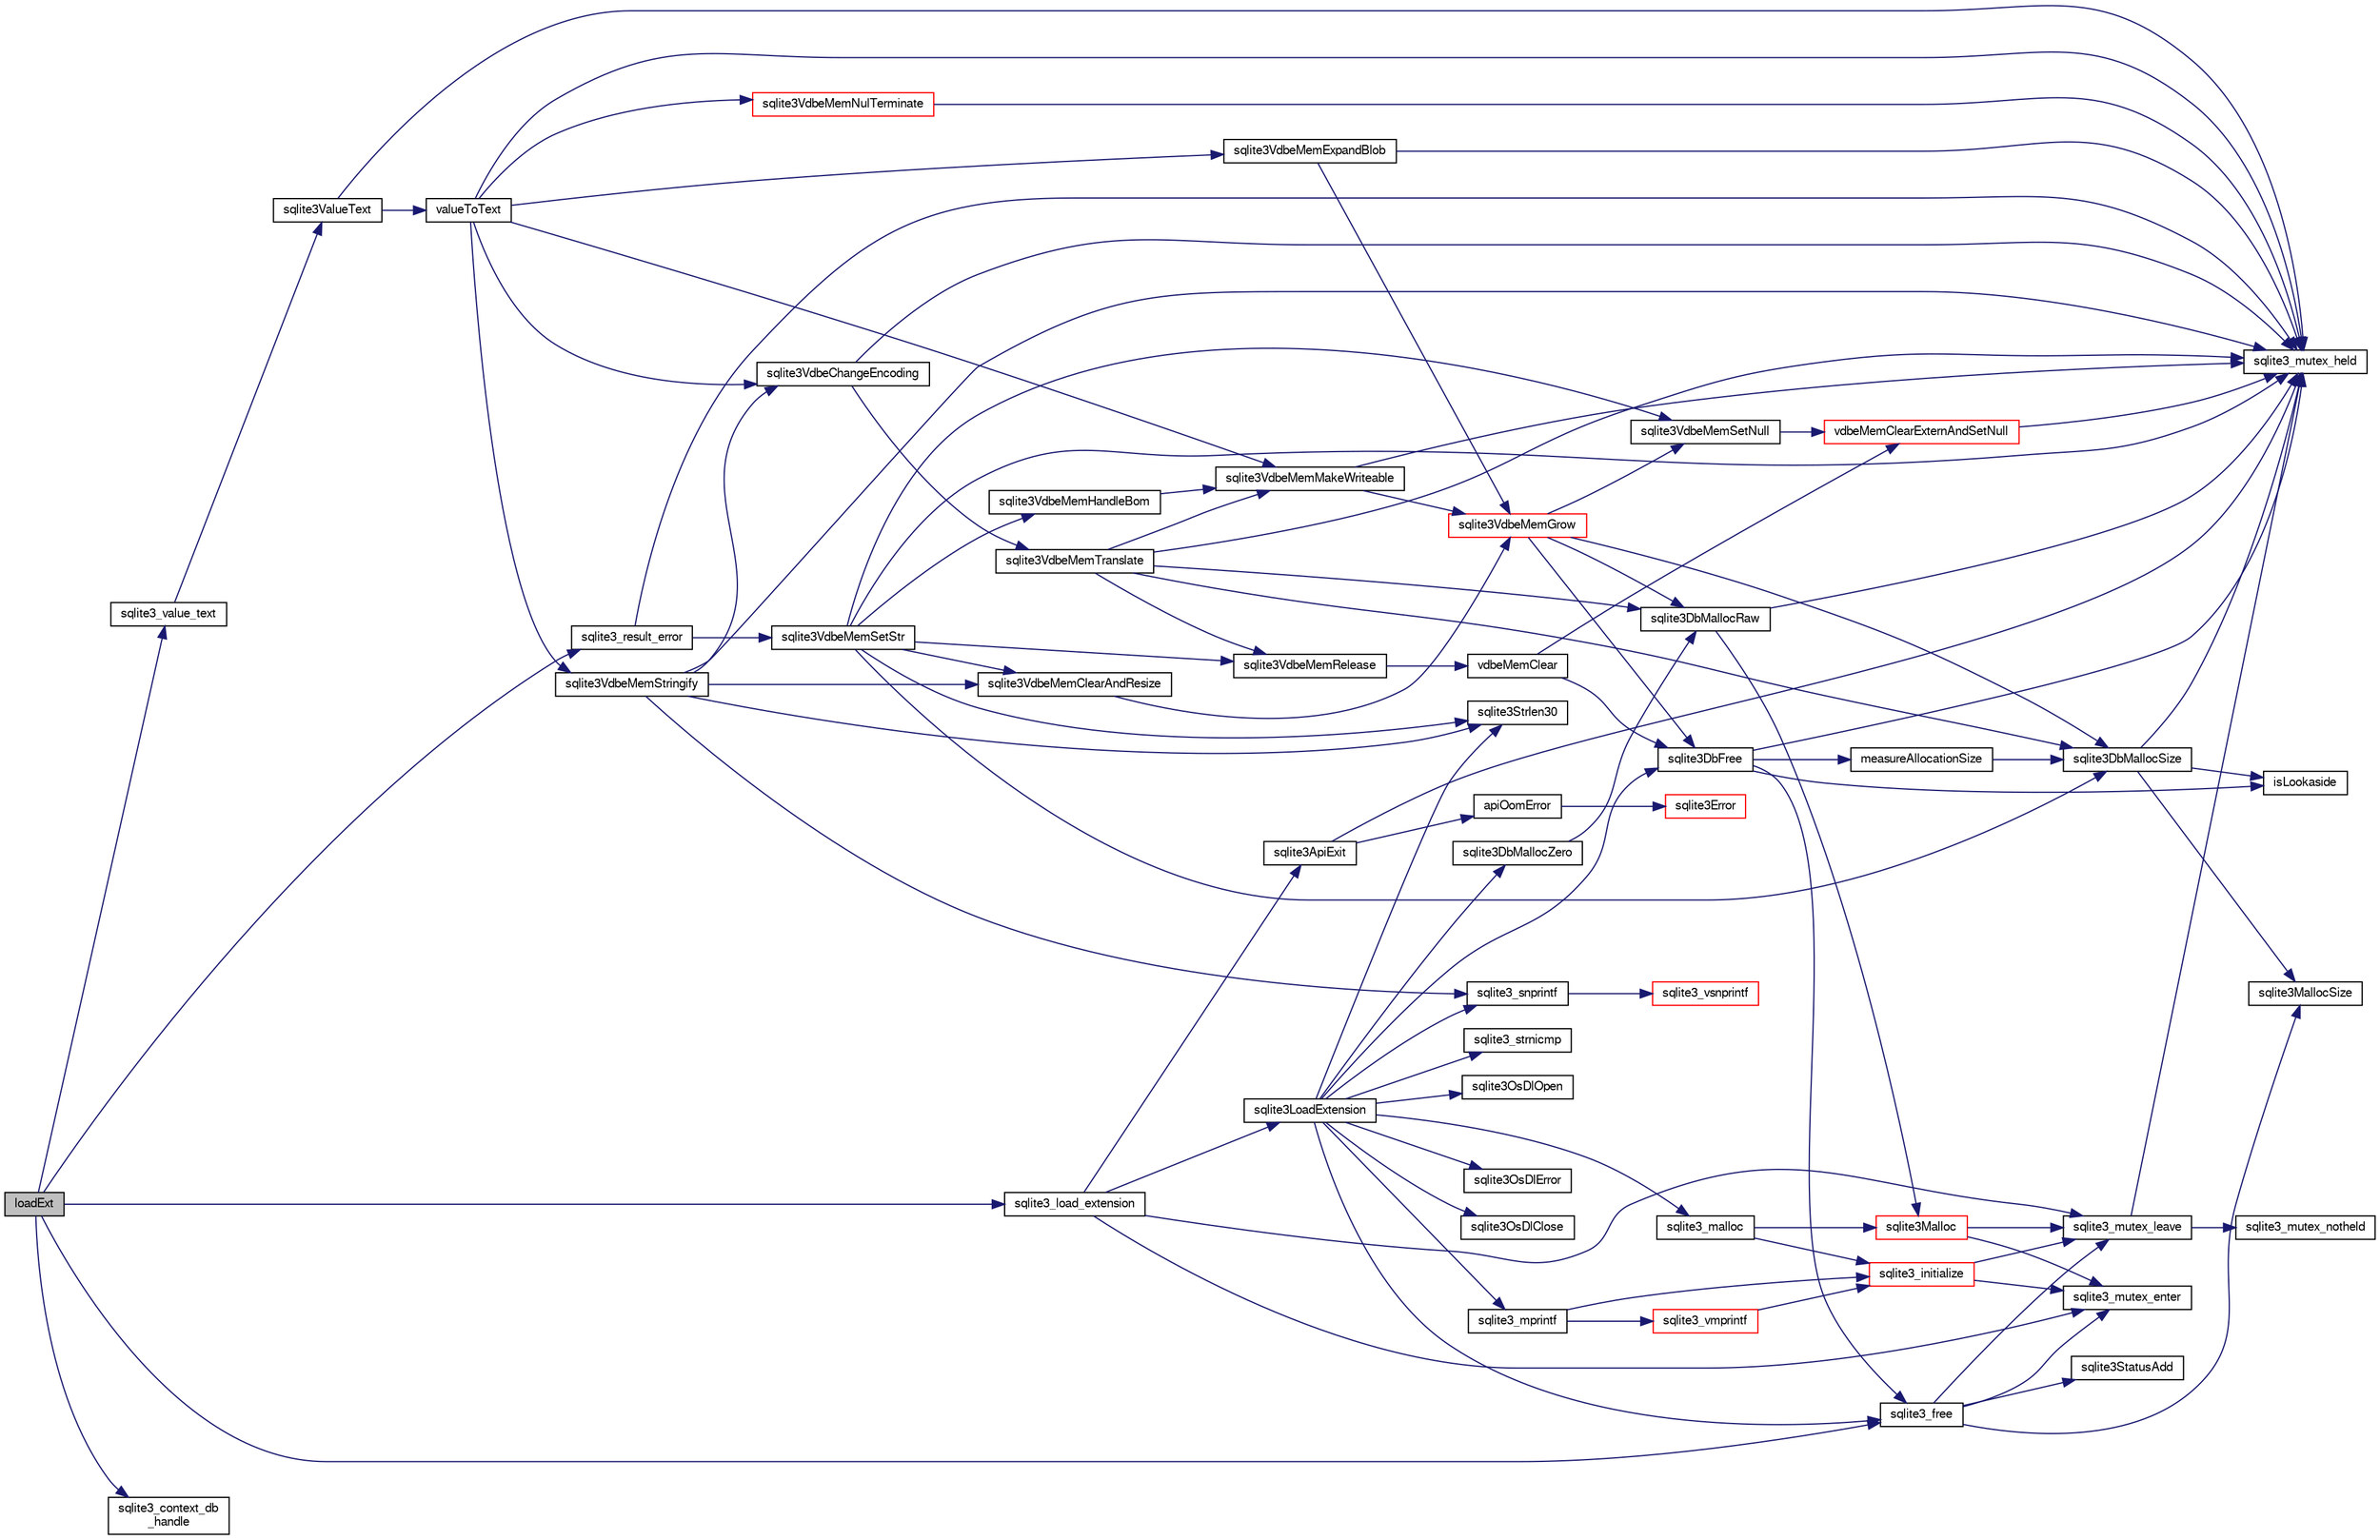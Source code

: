 digraph "loadExt"
{
  edge [fontname="FreeSans",fontsize="10",labelfontname="FreeSans",labelfontsize="10"];
  node [fontname="FreeSans",fontsize="10",shape=record];
  rankdir="LR";
  Node156770 [label="loadExt",height=0.2,width=0.4,color="black", fillcolor="grey75", style="filled", fontcolor="black"];
  Node156770 -> Node156771 [color="midnightblue",fontsize="10",style="solid",fontname="FreeSans"];
  Node156771 [label="sqlite3_value_text",height=0.2,width=0.4,color="black", fillcolor="white", style="filled",URL="$sqlite3_8c.html#aef2ace3239e6dd59c74110faa70f8171"];
  Node156771 -> Node156772 [color="midnightblue",fontsize="10",style="solid",fontname="FreeSans"];
  Node156772 [label="sqlite3ValueText",height=0.2,width=0.4,color="black", fillcolor="white", style="filled",URL="$sqlite3_8c.html#ad567a94e52d1adf81f4857fdba00a59b"];
  Node156772 -> Node156773 [color="midnightblue",fontsize="10",style="solid",fontname="FreeSans"];
  Node156773 [label="sqlite3_mutex_held",height=0.2,width=0.4,color="black", fillcolor="white", style="filled",URL="$sqlite3_8c.html#acf77da68932b6bc163c5e68547ecc3e7"];
  Node156772 -> Node156774 [color="midnightblue",fontsize="10",style="solid",fontname="FreeSans"];
  Node156774 [label="valueToText",height=0.2,width=0.4,color="black", fillcolor="white", style="filled",URL="$sqlite3_8c.html#abded1c4848e5c5901949c02af499044c"];
  Node156774 -> Node156773 [color="midnightblue",fontsize="10",style="solid",fontname="FreeSans"];
  Node156774 -> Node156775 [color="midnightblue",fontsize="10",style="solid",fontname="FreeSans"];
  Node156775 [label="sqlite3VdbeMemExpandBlob",height=0.2,width=0.4,color="black", fillcolor="white", style="filled",URL="$sqlite3_8c.html#afa1d06c05f058623f190c05aac4a5c7c"];
  Node156775 -> Node156773 [color="midnightblue",fontsize="10",style="solid",fontname="FreeSans"];
  Node156775 -> Node156776 [color="midnightblue",fontsize="10",style="solid",fontname="FreeSans"];
  Node156776 [label="sqlite3VdbeMemGrow",height=0.2,width=0.4,color="red", fillcolor="white", style="filled",URL="$sqlite3_8c.html#aba753c9690ae0ba31b5100945cf29447"];
  Node156776 -> Node156777 [color="midnightblue",fontsize="10",style="solid",fontname="FreeSans"];
  Node156777 [label="sqlite3DbMallocSize",height=0.2,width=0.4,color="black", fillcolor="white", style="filled",URL="$sqlite3_8c.html#aa397e5a8a03495203a0767abf0a71f86"];
  Node156777 -> Node156778 [color="midnightblue",fontsize="10",style="solid",fontname="FreeSans"];
  Node156778 [label="sqlite3MallocSize",height=0.2,width=0.4,color="black", fillcolor="white", style="filled",URL="$sqlite3_8c.html#acf5d2a5f35270bafb050bd2def576955"];
  Node156777 -> Node156773 [color="midnightblue",fontsize="10",style="solid",fontname="FreeSans"];
  Node156777 -> Node156779 [color="midnightblue",fontsize="10",style="solid",fontname="FreeSans"];
  Node156779 [label="isLookaside",height=0.2,width=0.4,color="black", fillcolor="white", style="filled",URL="$sqlite3_8c.html#a770fa05ff9717b75e16f4d968a77b897"];
  Node156776 -> Node156792 [color="midnightblue",fontsize="10",style="solid",fontname="FreeSans"];
  Node156792 [label="sqlite3DbFree",height=0.2,width=0.4,color="black", fillcolor="white", style="filled",URL="$sqlite3_8c.html#ac70ab821a6607b4a1b909582dc37a069"];
  Node156792 -> Node156773 [color="midnightblue",fontsize="10",style="solid",fontname="FreeSans"];
  Node156792 -> Node156793 [color="midnightblue",fontsize="10",style="solid",fontname="FreeSans"];
  Node156793 [label="measureAllocationSize",height=0.2,width=0.4,color="black", fillcolor="white", style="filled",URL="$sqlite3_8c.html#a45731e644a22fdb756e2b6337224217a"];
  Node156793 -> Node156777 [color="midnightblue",fontsize="10",style="solid",fontname="FreeSans"];
  Node156792 -> Node156779 [color="midnightblue",fontsize="10",style="solid",fontname="FreeSans"];
  Node156792 -> Node156794 [color="midnightblue",fontsize="10",style="solid",fontname="FreeSans"];
  Node156794 [label="sqlite3_free",height=0.2,width=0.4,color="black", fillcolor="white", style="filled",URL="$sqlite3_8c.html#a6552349e36a8a691af5487999ab09519"];
  Node156794 -> Node156784 [color="midnightblue",fontsize="10",style="solid",fontname="FreeSans"];
  Node156784 [label="sqlite3_mutex_enter",height=0.2,width=0.4,color="black", fillcolor="white", style="filled",URL="$sqlite3_8c.html#a1c12cde690bd89f104de5cbad12a6bf5"];
  Node156794 -> Node156791 [color="midnightblue",fontsize="10",style="solid",fontname="FreeSans"];
  Node156791 [label="sqlite3StatusAdd",height=0.2,width=0.4,color="black", fillcolor="white", style="filled",URL="$sqlite3_8c.html#afa029f93586aeab4cc85360905dae9cd"];
  Node156794 -> Node156778 [color="midnightblue",fontsize="10",style="solid",fontname="FreeSans"];
  Node156794 -> Node156789 [color="midnightblue",fontsize="10",style="solid",fontname="FreeSans"];
  Node156789 [label="sqlite3_mutex_leave",height=0.2,width=0.4,color="black", fillcolor="white", style="filled",URL="$sqlite3_8c.html#a5838d235601dbd3c1fa993555c6bcc93"];
  Node156789 -> Node156773 [color="midnightblue",fontsize="10",style="solid",fontname="FreeSans"];
  Node156789 -> Node156790 [color="midnightblue",fontsize="10",style="solid",fontname="FreeSans"];
  Node156790 [label="sqlite3_mutex_notheld",height=0.2,width=0.4,color="black", fillcolor="white", style="filled",URL="$sqlite3_8c.html#a83967c837c1c000d3b5adcfaa688f5dc"];
  Node156776 -> Node156782 [color="midnightblue",fontsize="10",style="solid",fontname="FreeSans"];
  Node156782 [label="sqlite3DbMallocRaw",height=0.2,width=0.4,color="black", fillcolor="white", style="filled",URL="$sqlite3_8c.html#abbe8be0cf7175e11ddc3e2218fad924e"];
  Node156782 -> Node156773 [color="midnightblue",fontsize="10",style="solid",fontname="FreeSans"];
  Node156782 -> Node156783 [color="midnightblue",fontsize="10",style="solid",fontname="FreeSans"];
  Node156783 [label="sqlite3Malloc",height=0.2,width=0.4,color="red", fillcolor="white", style="filled",URL="$sqlite3_8c.html#a361a2eaa846b1885f123abe46f5d8b2b"];
  Node156783 -> Node156784 [color="midnightblue",fontsize="10",style="solid",fontname="FreeSans"];
  Node156783 -> Node156789 [color="midnightblue",fontsize="10",style="solid",fontname="FreeSans"];
  Node156776 -> Node156892 [color="midnightblue",fontsize="10",style="solid",fontname="FreeSans"];
  Node156892 [label="sqlite3VdbeMemSetNull",height=0.2,width=0.4,color="black", fillcolor="white", style="filled",URL="$sqlite3_8c.html#ae01092c23aebaf8a3ebdf3954609b410"];
  Node156892 -> Node156893 [color="midnightblue",fontsize="10",style="solid",fontname="FreeSans"];
  Node156893 [label="vdbeMemClearExternAndSetNull",height=0.2,width=0.4,color="red", fillcolor="white", style="filled",URL="$sqlite3_8c.html#a29c41a360fb0e86b817777daf061230c"];
  Node156893 -> Node156773 [color="midnightblue",fontsize="10",style="solid",fontname="FreeSans"];
  Node156774 -> Node157036 [color="midnightblue",fontsize="10",style="solid",fontname="FreeSans"];
  Node157036 [label="sqlite3VdbeChangeEncoding",height=0.2,width=0.4,color="black", fillcolor="white", style="filled",URL="$sqlite3_8c.html#aa7cf8e488bf8cf9ec18528f52a40de31"];
  Node157036 -> Node156773 [color="midnightblue",fontsize="10",style="solid",fontname="FreeSans"];
  Node157036 -> Node157037 [color="midnightblue",fontsize="10",style="solid",fontname="FreeSans"];
  Node157037 [label="sqlite3VdbeMemTranslate",height=0.2,width=0.4,color="black", fillcolor="white", style="filled",URL="$sqlite3_8c.html#adc5f07459f00d96ec7591be255d029f5"];
  Node157037 -> Node156773 [color="midnightblue",fontsize="10",style="solid",fontname="FreeSans"];
  Node157037 -> Node156900 [color="midnightblue",fontsize="10",style="solid",fontname="FreeSans"];
  Node156900 [label="sqlite3VdbeMemMakeWriteable",height=0.2,width=0.4,color="black", fillcolor="white", style="filled",URL="$sqlite3_8c.html#afabdd8032205a36c69ad191c6bbb6a34"];
  Node156900 -> Node156773 [color="midnightblue",fontsize="10",style="solid",fontname="FreeSans"];
  Node156900 -> Node156776 [color="midnightblue",fontsize="10",style="solid",fontname="FreeSans"];
  Node157037 -> Node156782 [color="midnightblue",fontsize="10",style="solid",fontname="FreeSans"];
  Node157037 -> Node156897 [color="midnightblue",fontsize="10",style="solid",fontname="FreeSans"];
  Node156897 [label="sqlite3VdbeMemRelease",height=0.2,width=0.4,color="black", fillcolor="white", style="filled",URL="$sqlite3_8c.html#a90606361dbeba88159fd6ff03fcc10cc"];
  Node156897 -> Node156898 [color="midnightblue",fontsize="10",style="solid",fontname="FreeSans"];
  Node156898 [label="vdbeMemClear",height=0.2,width=0.4,color="black", fillcolor="white", style="filled",URL="$sqlite3_8c.html#a489eef6e55ad0dadf67578726b935d12"];
  Node156898 -> Node156893 [color="midnightblue",fontsize="10",style="solid",fontname="FreeSans"];
  Node156898 -> Node156792 [color="midnightblue",fontsize="10",style="solid",fontname="FreeSans"];
  Node157037 -> Node156777 [color="midnightblue",fontsize="10",style="solid",fontname="FreeSans"];
  Node156774 -> Node156900 [color="midnightblue",fontsize="10",style="solid",fontname="FreeSans"];
  Node156774 -> Node157038 [color="midnightblue",fontsize="10",style="solid",fontname="FreeSans"];
  Node157038 [label="sqlite3VdbeMemNulTerminate",height=0.2,width=0.4,color="red", fillcolor="white", style="filled",URL="$sqlite3_8c.html#ad72ffa8a87fad7797ceeca0682df6aa3"];
  Node157038 -> Node156773 [color="midnightblue",fontsize="10",style="solid",fontname="FreeSans"];
  Node156774 -> Node157040 [color="midnightblue",fontsize="10",style="solid",fontname="FreeSans"];
  Node157040 [label="sqlite3VdbeMemStringify",height=0.2,width=0.4,color="black", fillcolor="white", style="filled",URL="$sqlite3_8c.html#aaf8a4e6bd1059297d279570e30b7680a"];
  Node157040 -> Node156773 [color="midnightblue",fontsize="10",style="solid",fontname="FreeSans"];
  Node157040 -> Node156896 [color="midnightblue",fontsize="10",style="solid",fontname="FreeSans"];
  Node156896 [label="sqlite3VdbeMemClearAndResize",height=0.2,width=0.4,color="black", fillcolor="white", style="filled",URL="$sqlite3_8c.html#add082be4aa46084ecdf023cfac898231"];
  Node156896 -> Node156776 [color="midnightblue",fontsize="10",style="solid",fontname="FreeSans"];
  Node157040 -> Node156966 [color="midnightblue",fontsize="10",style="solid",fontname="FreeSans"];
  Node156966 [label="sqlite3_snprintf",height=0.2,width=0.4,color="black", fillcolor="white", style="filled",URL="$sqlite3_8c.html#aa2695a752e971577f5784122f2013c40"];
  Node156966 -> Node156967 [color="midnightblue",fontsize="10",style="solid",fontname="FreeSans"];
  Node156967 [label="sqlite3_vsnprintf",height=0.2,width=0.4,color="red", fillcolor="white", style="filled",URL="$sqlite3_8c.html#a0862c03aea71d62847e452aa655add42"];
  Node157040 -> Node156841 [color="midnightblue",fontsize="10",style="solid",fontname="FreeSans"];
  Node156841 [label="sqlite3Strlen30",height=0.2,width=0.4,color="black", fillcolor="white", style="filled",URL="$sqlite3_8c.html#a3dcd80ba41f1a308193dee74857b62a7"];
  Node157040 -> Node157036 [color="midnightblue",fontsize="10",style="solid",fontname="FreeSans"];
  Node156770 -> Node156889 [color="midnightblue",fontsize="10",style="solid",fontname="FreeSans"];
  Node156889 [label="sqlite3_context_db\l_handle",height=0.2,width=0.4,color="black", fillcolor="white", style="filled",URL="$sqlite3_8c.html#a4b82e673c3dcc88c179e2bae5629fa60"];
  Node156770 -> Node157041 [color="midnightblue",fontsize="10",style="solid",fontname="FreeSans"];
  Node157041 [label="sqlite3_load_extension",height=0.2,width=0.4,color="black", fillcolor="white", style="filled",URL="$sqlite3_8c.html#a9ddf80e7265851b2d79e85aa1f4087b2"];
  Node157041 -> Node156784 [color="midnightblue",fontsize="10",style="solid",fontname="FreeSans"];
  Node157041 -> Node157042 [color="midnightblue",fontsize="10",style="solid",fontname="FreeSans"];
  Node157042 [label="sqlite3LoadExtension",height=0.2,width=0.4,color="black", fillcolor="white", style="filled",URL="$sqlite3_8c.html#a3b46232455de4779a67c63b2c9004245"];
  Node157042 -> Node156841 [color="midnightblue",fontsize="10",style="solid",fontname="FreeSans"];
  Node157042 -> Node156943 [color="midnightblue",fontsize="10",style="solid",fontname="FreeSans"];
  Node156943 [label="sqlite3_mprintf",height=0.2,width=0.4,color="black", fillcolor="white", style="filled",URL="$sqlite3_8c.html#a4ae85b8d9051570b833812ea1f7d632a"];
  Node156943 -> Node156796 [color="midnightblue",fontsize="10",style="solid",fontname="FreeSans"];
  Node156796 [label="sqlite3_initialize",height=0.2,width=0.4,color="red", fillcolor="white", style="filled",URL="$sqlite3_8c.html#ab0c0ee2d5d4cf8b28e9572296a8861df"];
  Node156796 -> Node156784 [color="midnightblue",fontsize="10",style="solid",fontname="FreeSans"];
  Node156796 -> Node156789 [color="midnightblue",fontsize="10",style="solid",fontname="FreeSans"];
  Node156943 -> Node156944 [color="midnightblue",fontsize="10",style="solid",fontname="FreeSans"];
  Node156944 [label="sqlite3_vmprintf",height=0.2,width=0.4,color="red", fillcolor="white", style="filled",URL="$sqlite3_8c.html#af83565027bac906c1485cb8b3516686b"];
  Node156944 -> Node156796 [color="midnightblue",fontsize="10",style="solid",fontname="FreeSans"];
  Node157042 -> Node157043 [color="midnightblue",fontsize="10",style="solid",fontname="FreeSans"];
  Node157043 [label="sqlite3OsDlOpen",height=0.2,width=0.4,color="black", fillcolor="white", style="filled",URL="$sqlite3_8c.html#a4596e40d4e5929f013de9509cb22d736"];
  Node157042 -> Node156794 [color="midnightblue",fontsize="10",style="solid",fontname="FreeSans"];
  Node157042 -> Node156847 [color="midnightblue",fontsize="10",style="solid",fontname="FreeSans"];
  Node156847 [label="sqlite3_malloc",height=0.2,width=0.4,color="black", fillcolor="white", style="filled",URL="$sqlite3_8c.html#ac79dba55fc32b6a840cf5a9769bce7cd"];
  Node156847 -> Node156796 [color="midnightblue",fontsize="10",style="solid",fontname="FreeSans"];
  Node156847 -> Node156783 [color="midnightblue",fontsize="10",style="solid",fontname="FreeSans"];
  Node157042 -> Node156966 [color="midnightblue",fontsize="10",style="solid",fontname="FreeSans"];
  Node157042 -> Node157044 [color="midnightblue",fontsize="10",style="solid",fontname="FreeSans"];
  Node157044 [label="sqlite3OsDlError",height=0.2,width=0.4,color="black", fillcolor="white", style="filled",URL="$sqlite3_8c.html#a2b2f1e5d972879c2c3eab7ed615e81cb"];
  Node157042 -> Node157045 [color="midnightblue",fontsize="10",style="solid",fontname="FreeSans"];
  Node157045 [label="sqlite3OsDlClose",height=0.2,width=0.4,color="black", fillcolor="white", style="filled",URL="$sqlite3_8c.html#a1d9a447fccc2165fab651ee10596e5f8"];
  Node157042 -> Node157046 [color="midnightblue",fontsize="10",style="solid",fontname="FreeSans"];
  Node157046 [label="sqlite3_strnicmp",height=0.2,width=0.4,color="black", fillcolor="white", style="filled",URL="$sqlite3_8c.html#a447f0d33bec85d66c5e1ea6c71e41101"];
  Node157042 -> Node157047 [color="midnightblue",fontsize="10",style="solid",fontname="FreeSans"];
  Node157047 [label="sqlite3DbMallocZero",height=0.2,width=0.4,color="black", fillcolor="white", style="filled",URL="$sqlite3_8c.html#a49cfebac9d6067a03442c92af73f33e4"];
  Node157047 -> Node156782 [color="midnightblue",fontsize="10",style="solid",fontname="FreeSans"];
  Node157042 -> Node156792 [color="midnightblue",fontsize="10",style="solid",fontname="FreeSans"];
  Node157041 -> Node157048 [color="midnightblue",fontsize="10",style="solid",fontname="FreeSans"];
  Node157048 [label="sqlite3ApiExit",height=0.2,width=0.4,color="black", fillcolor="white", style="filled",URL="$sqlite3_8c.html#ae5a967ec6172298db98b6090bbd1dd9b"];
  Node157048 -> Node156773 [color="midnightblue",fontsize="10",style="solid",fontname="FreeSans"];
  Node157048 -> Node157049 [color="midnightblue",fontsize="10",style="solid",fontname="FreeSans"];
  Node157049 [label="apiOomError",height=0.2,width=0.4,color="black", fillcolor="white", style="filled",URL="$sqlite3_8c.html#a55c294da0c468873c7f7ea59378b8b9c"];
  Node157049 -> Node157050 [color="midnightblue",fontsize="10",style="solid",fontname="FreeSans"];
  Node157050 [label="sqlite3Error",height=0.2,width=0.4,color="red", fillcolor="white", style="filled",URL="$sqlite3_8c.html#a4ba5e8be78db50d5538dcaa45bcf74d3"];
  Node157041 -> Node156789 [color="midnightblue",fontsize="10",style="solid",fontname="FreeSans"];
  Node156770 -> Node156938 [color="midnightblue",fontsize="10",style="solid",fontname="FreeSans"];
  Node156938 [label="sqlite3_result_error",height=0.2,width=0.4,color="black", fillcolor="white", style="filled",URL="$sqlite3_8c.html#a577161e1b67908b94f47007aaa6ae4c4"];
  Node156938 -> Node156773 [color="midnightblue",fontsize="10",style="solid",fontname="FreeSans"];
  Node156938 -> Node156891 [color="midnightblue",fontsize="10",style="solid",fontname="FreeSans"];
  Node156891 [label="sqlite3VdbeMemSetStr",height=0.2,width=0.4,color="black", fillcolor="white", style="filled",URL="$sqlite3_8c.html#a9697bec7c3b512483638ea3646191d7d"];
  Node156891 -> Node156773 [color="midnightblue",fontsize="10",style="solid",fontname="FreeSans"];
  Node156891 -> Node156892 [color="midnightblue",fontsize="10",style="solid",fontname="FreeSans"];
  Node156891 -> Node156841 [color="midnightblue",fontsize="10",style="solid",fontname="FreeSans"];
  Node156891 -> Node156896 [color="midnightblue",fontsize="10",style="solid",fontname="FreeSans"];
  Node156891 -> Node156897 [color="midnightblue",fontsize="10",style="solid",fontname="FreeSans"];
  Node156891 -> Node156777 [color="midnightblue",fontsize="10",style="solid",fontname="FreeSans"];
  Node156891 -> Node156899 [color="midnightblue",fontsize="10",style="solid",fontname="FreeSans"];
  Node156899 [label="sqlite3VdbeMemHandleBom",height=0.2,width=0.4,color="black", fillcolor="white", style="filled",URL="$sqlite3_8c.html#a8ac47607e6893715d335a0f6f4b58e3e"];
  Node156899 -> Node156900 [color="midnightblue",fontsize="10",style="solid",fontname="FreeSans"];
  Node156770 -> Node156794 [color="midnightblue",fontsize="10",style="solid",fontname="FreeSans"];
}
